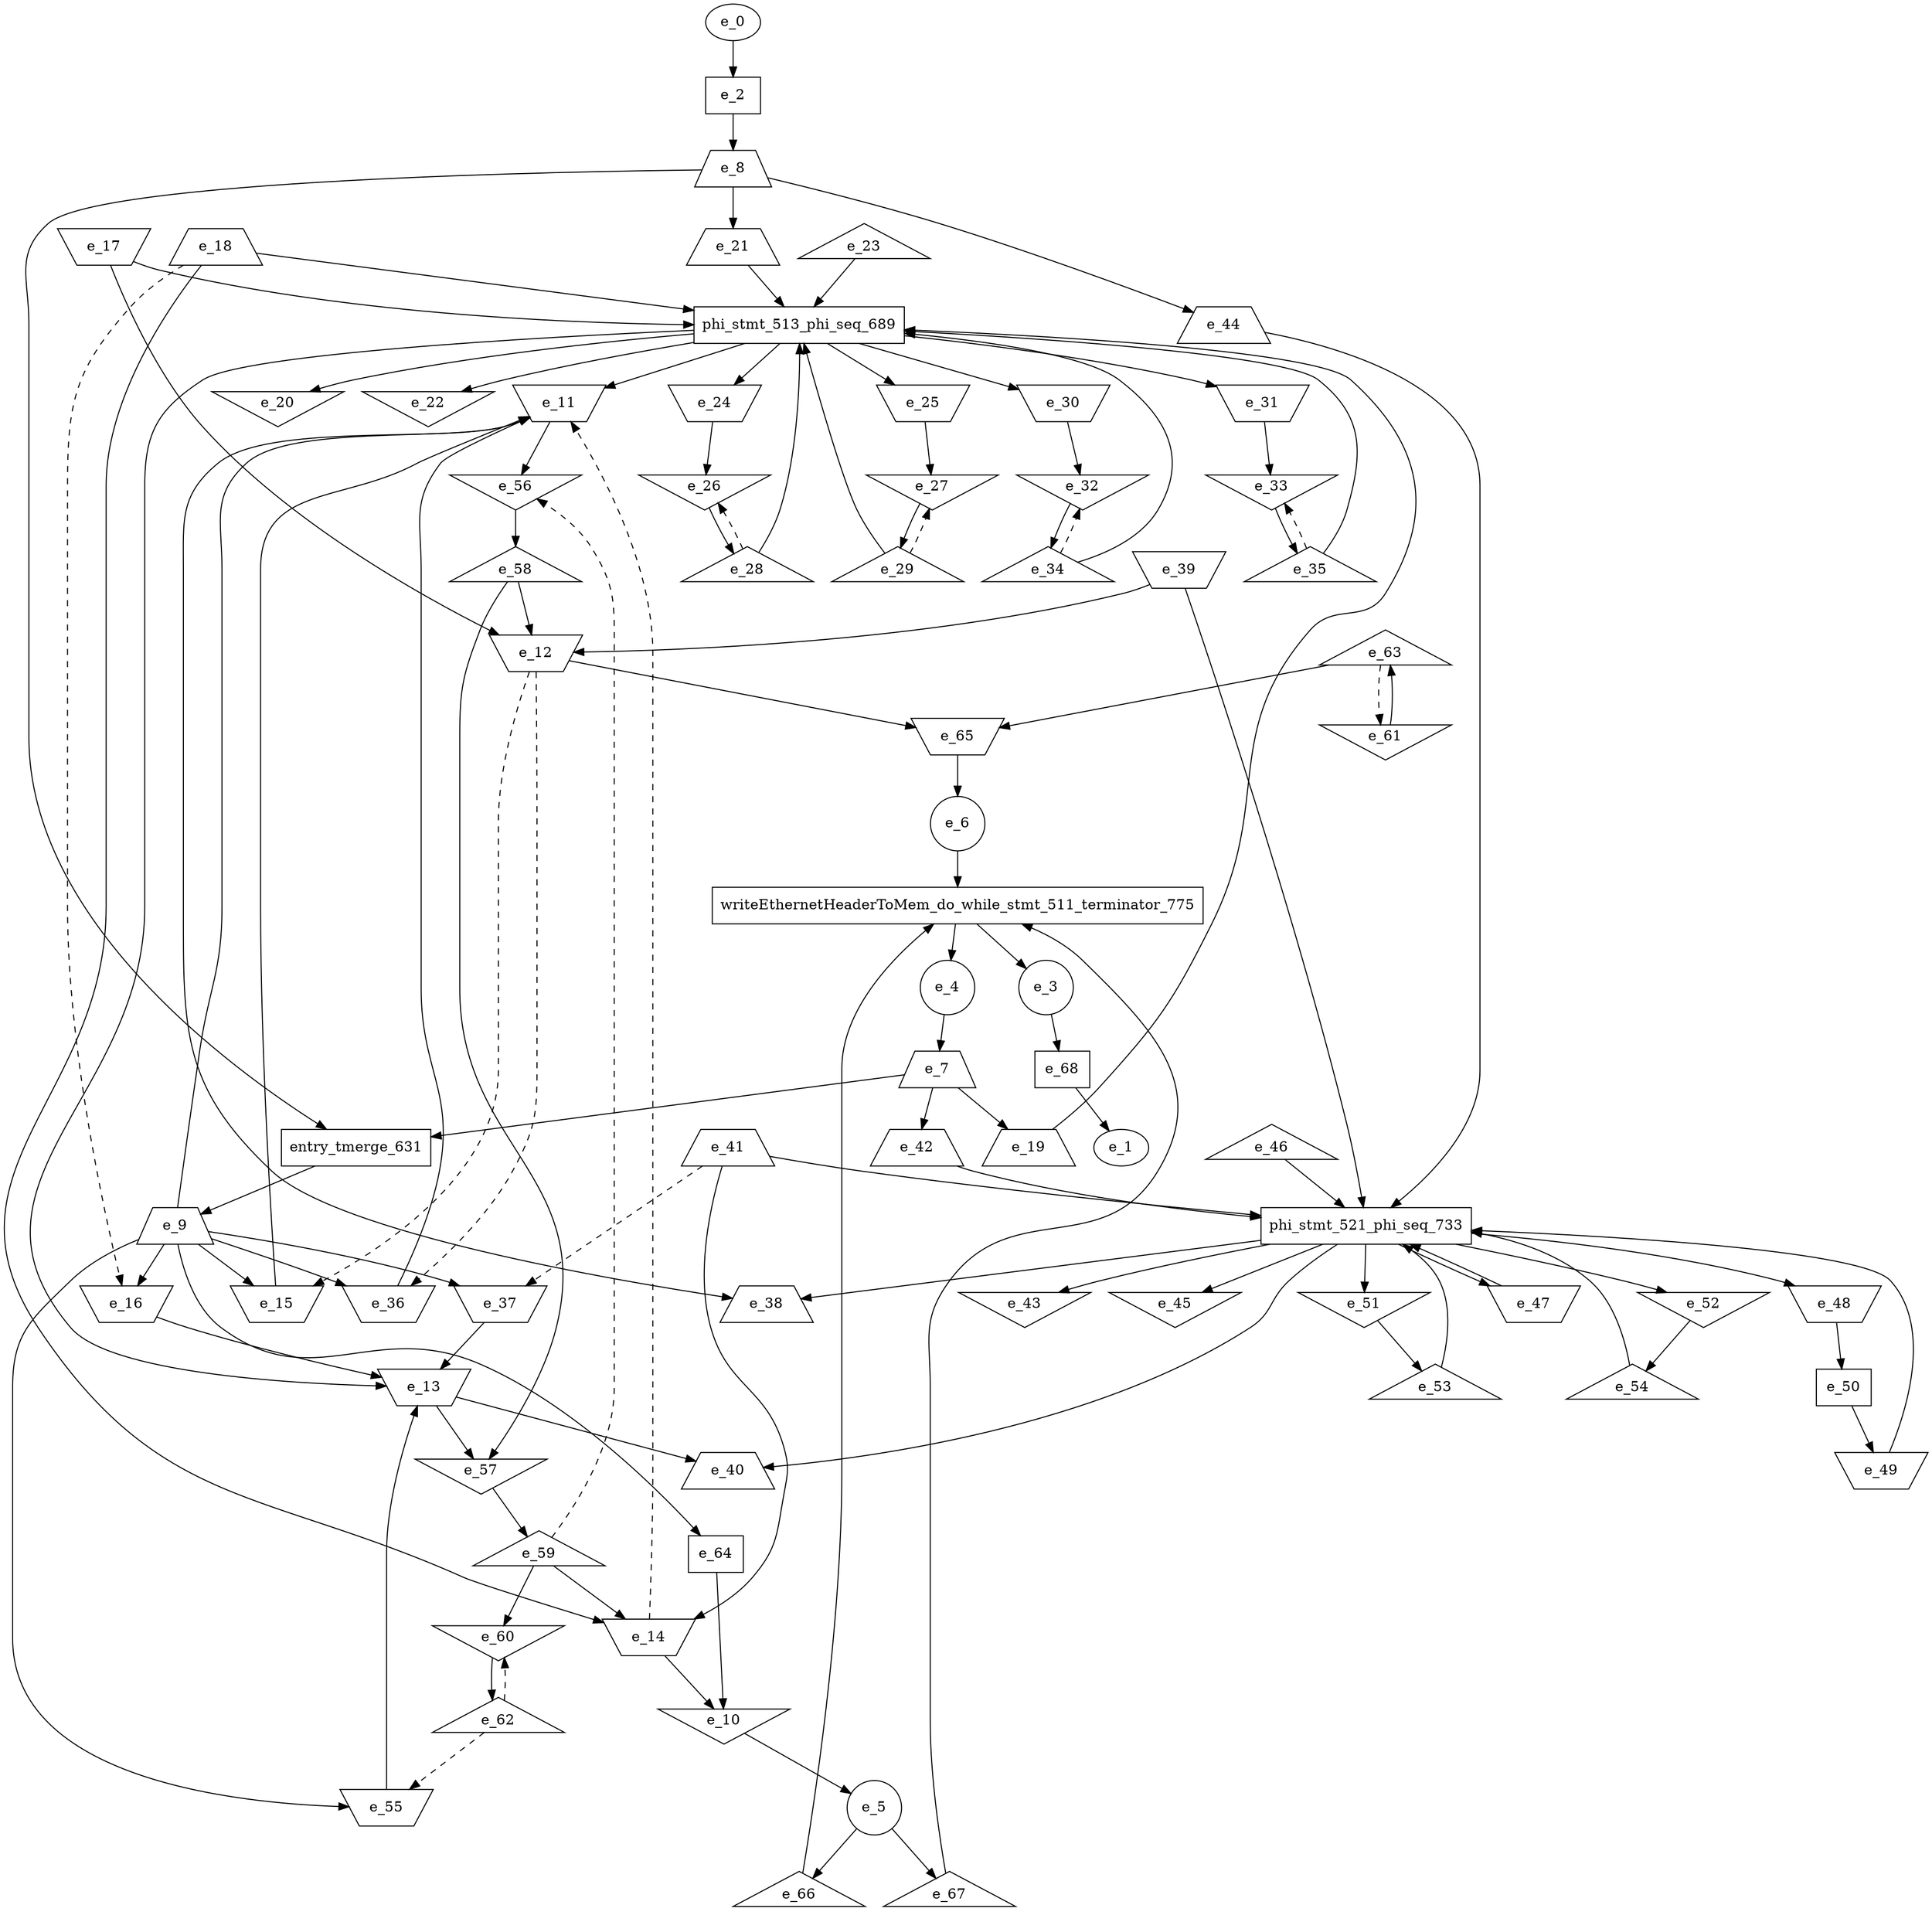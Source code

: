 digraph control_path {
  e_0: entry_node : n ;
  e_1: exit_node : s ;
  e_2 [shape = dot];
  e_3 [shape = circle];
  e_4 [shape = circle];
  e_5 [shape = circle];
  e_6 [shape = circle];
  e_7 [shape = trapezium];
  e_8 [shape = trapezium];
  e_9 [shape = trapezium];
  e_10 [shape = invtriangle];
  e_11 [shape = invtrapezium];
  e_12 [shape = invtrapezium];
  e_13 [shape = invtrapezium];
  e_14 [shape = invtrapezium];
  e_15 [shape = invtrapezium];
  e_16 [shape = invtrapezium];
  e_17 [shape = invtrapezium];
  e_18 [shape = trapezium];
  e_19 [shape = trapezium];
  e_20 [shape = invtriangle];
  e_21 [shape = trapezium];
  e_22 [shape = invtriangle];
  e_23 [shape = triangle];
  e_24 [shape = invtrapezium];
  e_25 [shape = invtrapezium];
  e_26 [shape = invtriangle];
  e_27 [shape = invtriangle];
  e_28 [shape = triangle];
  e_29 [shape = triangle];
  e_30 [shape = invtrapezium];
  e_31 [shape = invtrapezium];
  e_32 [shape = invtriangle];
  e_33 [shape = invtriangle];
  e_34 [shape = triangle];
  e_35 [shape = triangle];
  e_36 [shape = invtrapezium];
  e_37 [shape = invtrapezium];
  e_38 [shape = trapezium];
  e_39 [shape = invtrapezium];
  e_40 [shape = trapezium];
  e_41 [shape = trapezium];
  e_42 [shape = trapezium];
  e_43 [shape = invtriangle];
  e_44 [shape = trapezium];
  e_45 [shape = invtriangle];
  e_46 [shape = triangle];
  e_47 [shape = invtrapezium];
  e_48 [shape = invtrapezium];
  e_49 [shape = invtrapezium];
  e_50 [shape = dot];
  e_51 [shape = invtriangle];
  e_52 [shape = invtriangle];
  e_53 [shape = triangle];
  e_54 [shape = triangle];
  e_55 [shape = invtrapezium];
  e_56 [shape = invtriangle];
  e_57 [shape = invtriangle];
  e_58 [shape = triangle];
  e_59 [shape = triangle];
  e_60 [shape = invtriangle];
  e_61 [shape = invtriangle];
  e_62 [shape = triangle];
  e_63 [shape = triangle];
  e_64 [shape = dot];
  e_65 [shape = invtrapezium];
  e_66 [shape = triangle];
  e_67 [shape = triangle];
  e_68 [shape = dot];
  e_68 -> e_1;
  e_0 -> e_2;
  e_10 -> e_5;
  e_65 -> e_6;
  e_4 -> e_7;
  e_2 -> e_8;
  e_64 -> e_10;
  e_14 -> e_10;
  e_15 -> e_11;
  e_36 -> e_11;
  e_9 -> e_11;
  e_14 -> e_11[style = dashed];
  e_17 -> e_12;
  e_39 -> e_12;
  e_58 -> e_12;
  e_16 -> e_13;
  e_37 -> e_13;
  e_55 -> e_13;
  e_18 -> e_14;
  e_41 -> e_14;
  e_59 -> e_14;
  e_9 -> e_15;
  e_12 -> e_15[style = dashed];
  e_9 -> e_16;
  e_18 -> e_16[style = dashed];
  e_7 -> e_19;
  e_8 -> e_21;
  e_24 -> e_26;
  e_28 -> e_26[style = dashed];
  e_25 -> e_27;
  e_29 -> e_27[style = dashed];
  e_26 -> e_28;
  e_27 -> e_29;
  e_30 -> e_32;
  e_34 -> e_32[style = dashed];
  e_31 -> e_33;
  e_35 -> e_33[style = dashed];
  e_32 -> e_34;
  e_33 -> e_35;
  e_9 -> e_36;
  e_12 -> e_36[style = dashed];
  e_9 -> e_37;
  e_41 -> e_37[style = dashed];
  e_11 -> e_38;
  e_13 -> e_40;
  e_7 -> e_42;
  e_8 -> e_44;
  e_50 -> e_49;
  e_48 -> e_50;
  e_51 -> e_53;
  e_52 -> e_54;
  e_9 -> e_55;
  e_62 -> e_55[style = dashed];
  e_11 -> e_56;
  e_59 -> e_56[style = dashed];
  e_58 -> e_57;
  e_13 -> e_57;
  e_56 -> e_58;
  e_57 -> e_59;
  e_59 -> e_60;
  e_62 -> e_60[style = dashed];
  e_63 -> e_61[style = dashed];
  e_60 -> e_62;
  e_61 -> e_63;
  e_9 -> e_64;
  e_63 -> e_65;
  e_12 -> e_65;
  e_5 -> e_66;
  e_5 -> e_67;
  e_3 -> e_68;
  writeEthernetHeaderToMem_do_while_stmt_511_terminator_775 [shape=rectangle];
e_6 -> writeEthernetHeaderToMem_do_while_stmt_511_terminator_775;
e_67 -> writeEthernetHeaderToMem_do_while_stmt_511_terminator_775;
e_66 -> writeEthernetHeaderToMem_do_while_stmt_511_terminator_775;
writeEthernetHeaderToMem_do_while_stmt_511_terminator_775 -> e_4;
writeEthernetHeaderToMem_do_while_stmt_511_terminator_775 -> e_3;
  phi_stmt_513_phi_seq_689 [shape=rectangle];
e_21 -> phi_stmt_513_phi_seq_689;
phi_stmt_513_phi_seq_689 -> e_24;
phi_stmt_513_phi_seq_689 -> e_25;
phi_stmt_513_phi_seq_689 -> e_22;
e_28 -> phi_stmt_513_phi_seq_689;
e_29 -> phi_stmt_513_phi_seq_689;
e_19 -> phi_stmt_513_phi_seq_689;
phi_stmt_513_phi_seq_689 -> e_30;
phi_stmt_513_phi_seq_689 -> e_31;
phi_stmt_513_phi_seq_689 -> e_20;
e_34 -> phi_stmt_513_phi_seq_689;
e_35 -> phi_stmt_513_phi_seq_689;
e_17 -> phi_stmt_513_phi_seq_689;
e_18 -> phi_stmt_513_phi_seq_689;
phi_stmt_513_phi_seq_689 -> e_11;
phi_stmt_513_phi_seq_689 -> e_13;
e_23 -> phi_stmt_513_phi_seq_689;
  phi_stmt_521_phi_seq_733 [shape=rectangle];
e_44 -> phi_stmt_521_phi_seq_733;
phi_stmt_521_phi_seq_733 -> e_47;
phi_stmt_521_phi_seq_733 -> e_48;
phi_stmt_521_phi_seq_733 -> e_45;
e_47 -> phi_stmt_521_phi_seq_733;
e_49 -> phi_stmt_521_phi_seq_733;
e_42 -> phi_stmt_521_phi_seq_733;
phi_stmt_521_phi_seq_733 -> e_51;
phi_stmt_521_phi_seq_733 -> e_52;
phi_stmt_521_phi_seq_733 -> e_43;
e_53 -> phi_stmt_521_phi_seq_733;
e_54 -> phi_stmt_521_phi_seq_733;
e_39 -> phi_stmt_521_phi_seq_733;
e_41 -> phi_stmt_521_phi_seq_733;
phi_stmt_521_phi_seq_733 -> e_38;
phi_stmt_521_phi_seq_733 -> e_40;
e_46 -> phi_stmt_521_phi_seq_733;
entry_tmerge_631 [shape = rectangle]; 
e_7 -> entry_tmerge_631;
e_8 -> entry_tmerge_631;
entry_tmerge_631 -> e_9;
}
